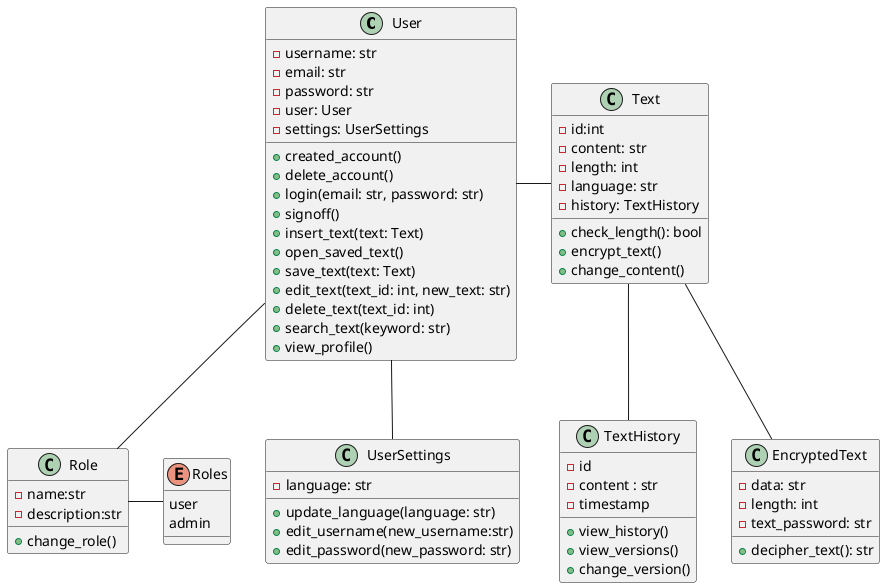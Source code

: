 @startuml ClassDiagram

class User{
    -username: str
    -email: str
    -password: str
    -user: User
    -settings: UserSettings
    +created_account()
    +delete_account()
    +login(email: str, password: str)
    +signoff()
    +insert_text(text: Text)
    +open_saved_text()
    +save_text(text: Text)
    +edit_text(text_id: int, new_text: str)
    +delete_text(text_id: int)
    +search_text(keyword: str)
    +view_profile()
}
class UserSettings{
    -language: str
    +update_language(language: str)
    +edit_username(new_username:str)
    +edit_password(new_password: str)
}
class Role{
    -name:str
    -description:str
    +change_role()
}
enum Roles{
    user
    admin
}
class Text{
    -id:int
    -content: str
    -length: int
    -language: str
    -history: TextHistory
    +check_length(): bool
    +encrypt_text()
    +change_content()
}
class TextHistory{
    -id
    -content : str
    -timestamp
    +view_history()
    +view_versions()
    +change_version()
}
class EncryptedText{
    -data: str
    -length: int
    -text_password: str
    +decipher_text(): str
}

User -- Role
Role - Roles
Text -- EncryptedText
User -- UserSettings
User - Text
Text -- TextHistory
@enduml